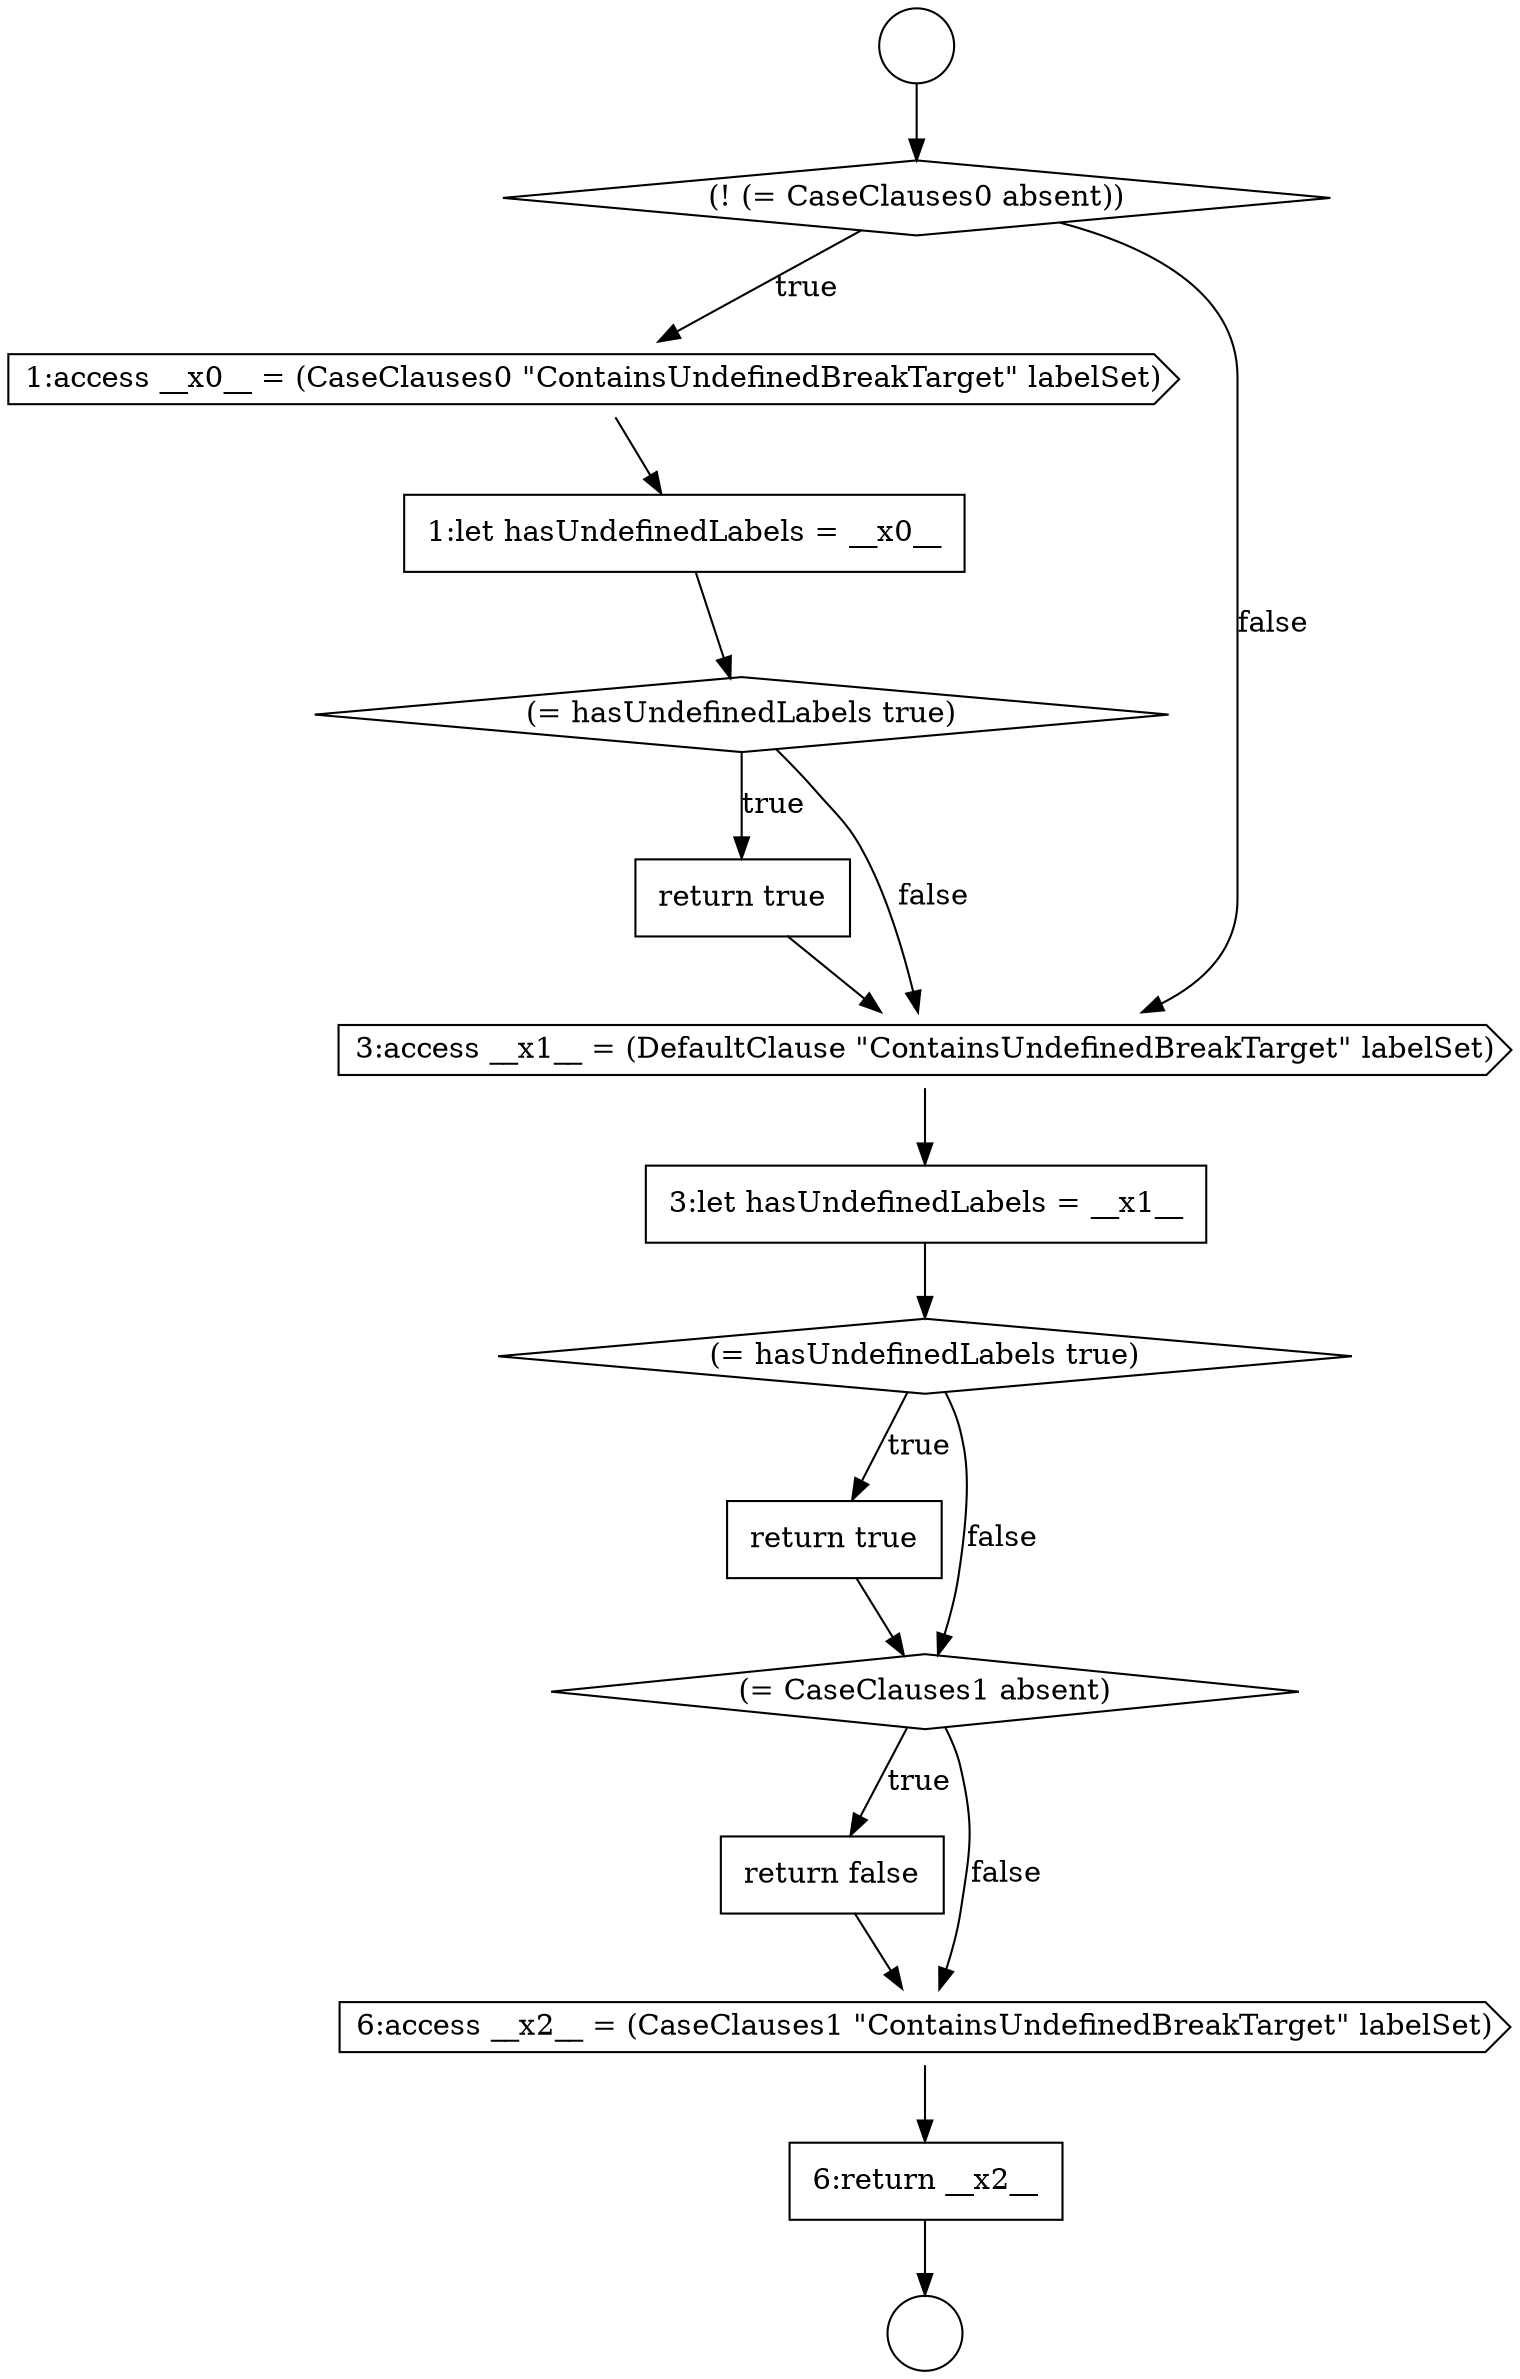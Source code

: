 digraph {
  node6883 [shape=none, margin=0, label=<<font color="black">
    <table border="0" cellborder="1" cellspacing="0" cellpadding="10">
      <tr><td align="left">return false</td></tr>
    </table>
  </font>> color="black" fillcolor="white" style=filled]
  node6877 [shape=none, margin=0, label=<<font color="black">
    <table border="0" cellborder="1" cellspacing="0" cellpadding="10">
      <tr><td align="left">return true</td></tr>
    </table>
  </font>> color="black" fillcolor="white" style=filled]
  node6872 [shape=circle label=" " color="black" fillcolor="white" style=filled]
  node6884 [shape=cds, label=<<font color="black">6:access __x2__ = (CaseClauses1 &quot;ContainsUndefinedBreakTarget&quot; labelSet)</font>> color="black" fillcolor="white" style=filled]
  node6876 [shape=diamond, label=<<font color="black">(= hasUndefinedLabels true)</font>> color="black" fillcolor="white" style=filled]
  node6881 [shape=none, margin=0, label=<<font color="black">
    <table border="0" cellborder="1" cellspacing="0" cellpadding="10">
      <tr><td align="left">return true</td></tr>
    </table>
  </font>> color="black" fillcolor="white" style=filled]
  node6875 [shape=none, margin=0, label=<<font color="black">
    <table border="0" cellborder="1" cellspacing="0" cellpadding="10">
      <tr><td align="left">1:let hasUndefinedLabels = __x0__</td></tr>
    </table>
  </font>> color="black" fillcolor="white" style=filled]
  node6885 [shape=none, margin=0, label=<<font color="black">
    <table border="0" cellborder="1" cellspacing="0" cellpadding="10">
      <tr><td align="left">6:return __x2__</td></tr>
    </table>
  </font>> color="black" fillcolor="white" style=filled]
  node6880 [shape=diamond, label=<<font color="black">(= hasUndefinedLabels true)</font>> color="black" fillcolor="white" style=filled]
  node6882 [shape=diamond, label=<<font color="black">(= CaseClauses1 absent)</font>> color="black" fillcolor="white" style=filled]
  node6871 [shape=circle label=" " color="black" fillcolor="white" style=filled]
  node6874 [shape=cds, label=<<font color="black">1:access __x0__ = (CaseClauses0 &quot;ContainsUndefinedBreakTarget&quot; labelSet)</font>> color="black" fillcolor="white" style=filled]
  node6879 [shape=none, margin=0, label=<<font color="black">
    <table border="0" cellborder="1" cellspacing="0" cellpadding="10">
      <tr><td align="left">3:let hasUndefinedLabels = __x1__</td></tr>
    </table>
  </font>> color="black" fillcolor="white" style=filled]
  node6878 [shape=cds, label=<<font color="black">3:access __x1__ = (DefaultClause &quot;ContainsUndefinedBreakTarget&quot; labelSet)</font>> color="black" fillcolor="white" style=filled]
  node6873 [shape=diamond, label=<<font color="black">(! (= CaseClauses0 absent))</font>> color="black" fillcolor="white" style=filled]
  node6879 -> node6880 [ color="black"]
  node6878 -> node6879 [ color="black"]
  node6882 -> node6883 [label=<<font color="black">true</font>> color="black"]
  node6882 -> node6884 [label=<<font color="black">false</font>> color="black"]
  node6883 -> node6884 [ color="black"]
  node6885 -> node6872 [ color="black"]
  node6873 -> node6874 [label=<<font color="black">true</font>> color="black"]
  node6873 -> node6878 [label=<<font color="black">false</font>> color="black"]
  node6880 -> node6881 [label=<<font color="black">true</font>> color="black"]
  node6880 -> node6882 [label=<<font color="black">false</font>> color="black"]
  node6874 -> node6875 [ color="black"]
  node6877 -> node6878 [ color="black"]
  node6876 -> node6877 [label=<<font color="black">true</font>> color="black"]
  node6876 -> node6878 [label=<<font color="black">false</font>> color="black"]
  node6875 -> node6876 [ color="black"]
  node6881 -> node6882 [ color="black"]
  node6884 -> node6885 [ color="black"]
  node6871 -> node6873 [ color="black"]
}
